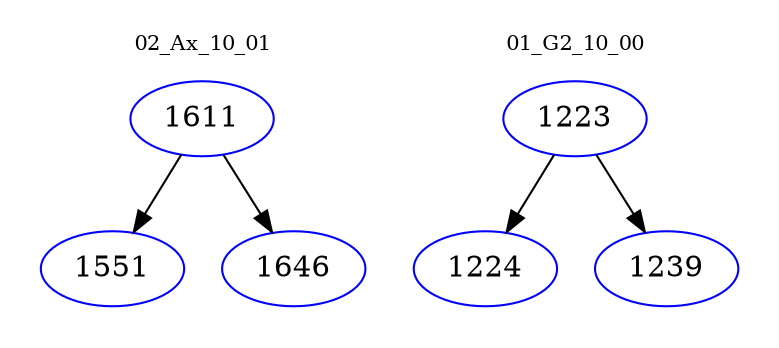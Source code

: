 digraph{
subgraph cluster_0 {
color = white
label = "02_Ax_10_01";
fontsize=10;
T0_1611 [label="1611", color="blue"]
T0_1611 -> T0_1551 [color="black"]
T0_1551 [label="1551", color="blue"]
T0_1611 -> T0_1646 [color="black"]
T0_1646 [label="1646", color="blue"]
}
subgraph cluster_1 {
color = white
label = "01_G2_10_00";
fontsize=10;
T1_1223 [label="1223", color="blue"]
T1_1223 -> T1_1224 [color="black"]
T1_1224 [label="1224", color="blue"]
T1_1223 -> T1_1239 [color="black"]
T1_1239 [label="1239", color="blue"]
}
}
